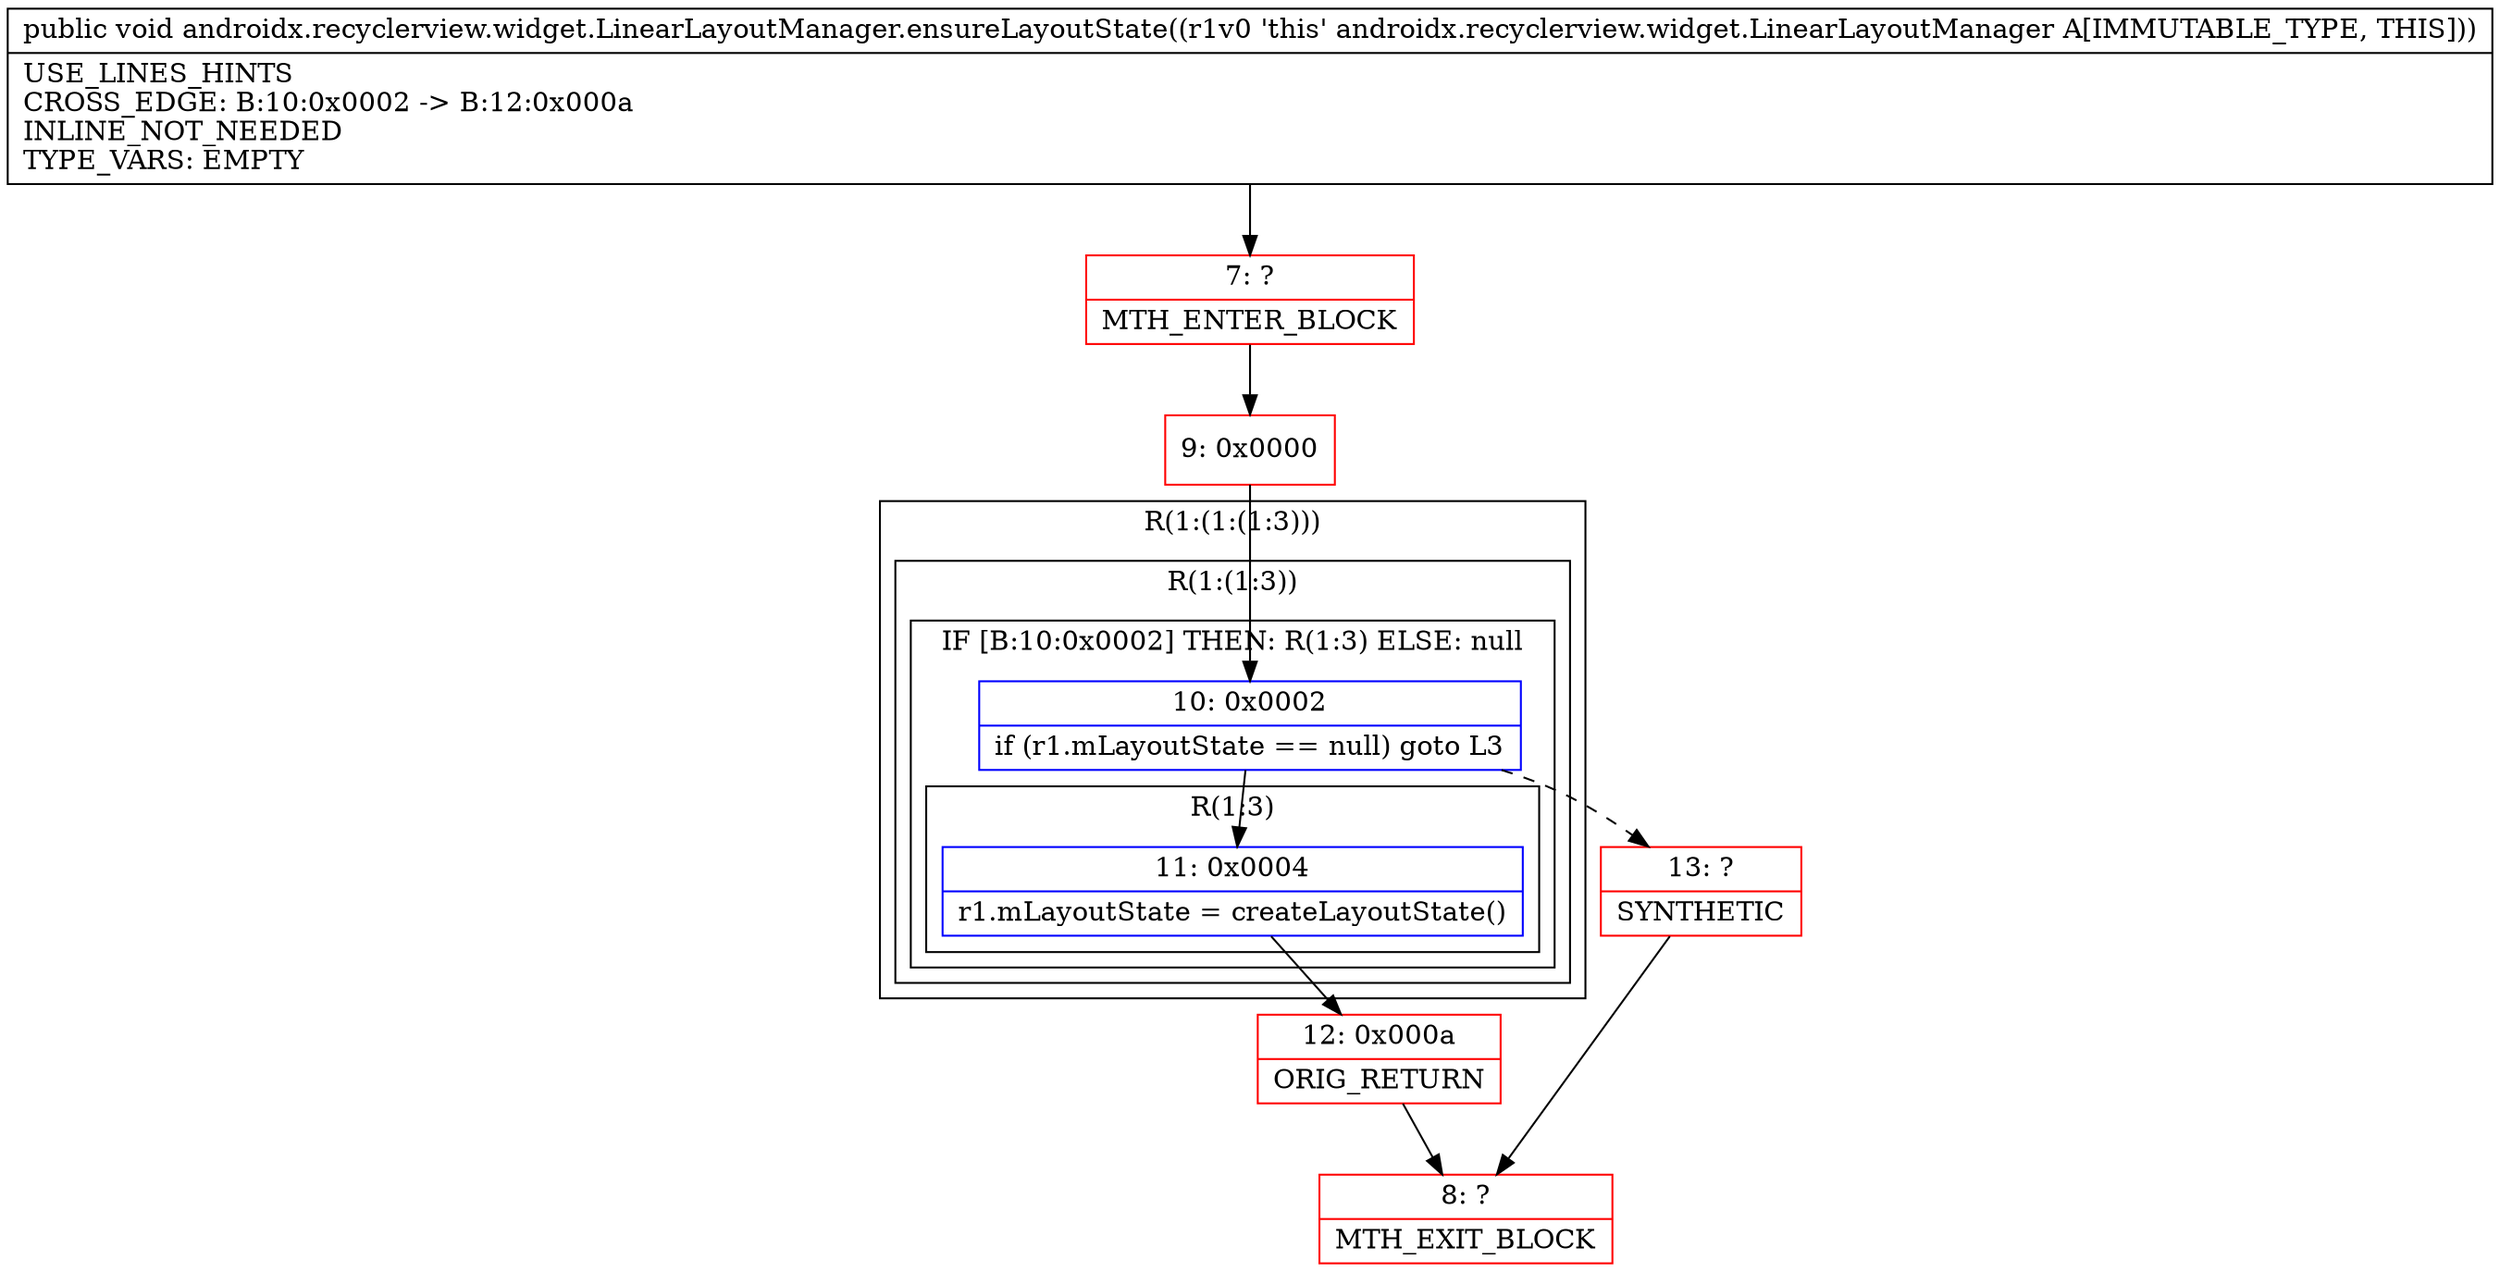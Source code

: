 digraph "CFG forandroidx.recyclerview.widget.LinearLayoutManager.ensureLayoutState()V" {
subgraph cluster_Region_1298023395 {
label = "R(1:(1:(1:3)))";
node [shape=record,color=blue];
subgraph cluster_Region_2123735105 {
label = "R(1:(1:3))";
node [shape=record,color=blue];
subgraph cluster_IfRegion_1286966947 {
label = "IF [B:10:0x0002] THEN: R(1:3) ELSE: null";
node [shape=record,color=blue];
Node_10 [shape=record,label="{10\:\ 0x0002|if (r1.mLayoutState == null) goto L3\l}"];
subgraph cluster_Region_255884676 {
label = "R(1:3)";
node [shape=record,color=blue];
Node_11 [shape=record,label="{11\:\ 0x0004|r1.mLayoutState = createLayoutState()\l}"];
}
}
}
}
Node_7 [shape=record,color=red,label="{7\:\ ?|MTH_ENTER_BLOCK\l}"];
Node_9 [shape=record,color=red,label="{9\:\ 0x0000}"];
Node_12 [shape=record,color=red,label="{12\:\ 0x000a|ORIG_RETURN\l}"];
Node_8 [shape=record,color=red,label="{8\:\ ?|MTH_EXIT_BLOCK\l}"];
Node_13 [shape=record,color=red,label="{13\:\ ?|SYNTHETIC\l}"];
MethodNode[shape=record,label="{public void androidx.recyclerview.widget.LinearLayoutManager.ensureLayoutState((r1v0 'this' androidx.recyclerview.widget.LinearLayoutManager A[IMMUTABLE_TYPE, THIS]))  | USE_LINES_HINTS\lCROSS_EDGE: B:10:0x0002 \-\> B:12:0x000a\lINLINE_NOT_NEEDED\lTYPE_VARS: EMPTY\l}"];
MethodNode -> Node_7;Node_10 -> Node_11;
Node_10 -> Node_13[style=dashed];
Node_11 -> Node_12;
Node_7 -> Node_9;
Node_9 -> Node_10;
Node_12 -> Node_8;
Node_13 -> Node_8;
}

